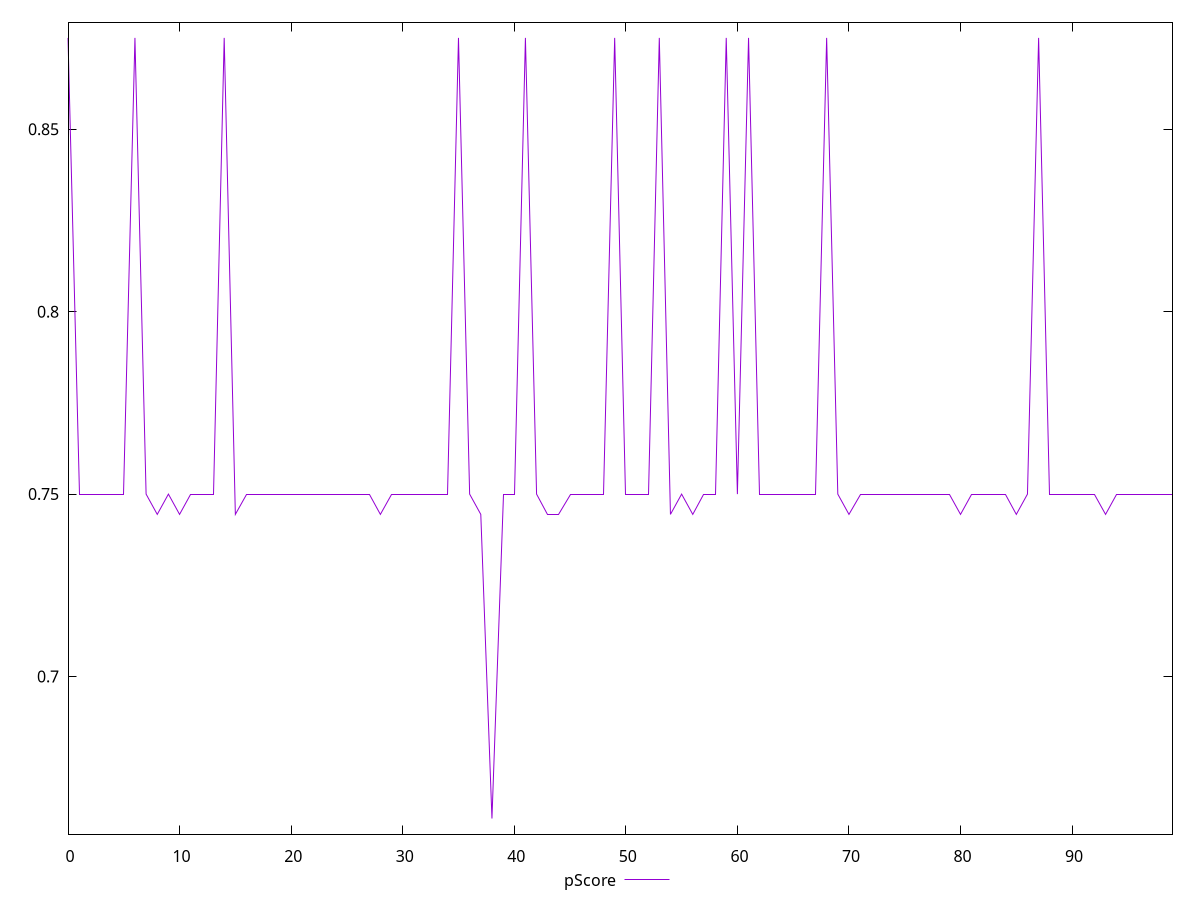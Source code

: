 reset

$pScore <<EOF
0 0.875
1 0.75
2 0.75
3 0.75
4 0.75
5 0.75
6 0.875
7 0.75
8 0.7444444444444445
9 0.75
10 0.7444444444444445
11 0.75
12 0.75
13 0.75
14 0.875
15 0.7444444444444445
16 0.75
17 0.75
18 0.75
19 0.75
20 0.75
21 0.75
22 0.75
23 0.75
24 0.75
25 0.75
26 0.75
27 0.75
28 0.7444444444444445
29 0.75
30 0.75
31 0.75
32 0.75
33 0.75
34 0.75
35 0.875
36 0.75
37 0.7444444444444445
38 0.6611111111111111
39 0.75
40 0.75
41 0.875
42 0.75
43 0.7444444444444445
44 0.7444444444444445
45 0.75
46 0.75
47 0.75
48 0.75
49 0.875
50 0.75
51 0.75
52 0.75
53 0.875
54 0.7444444444444445
55 0.75
56 0.7444444444444445
57 0.75
58 0.75
59 0.875
60 0.75
61 0.875
62 0.75
63 0.75
64 0.75
65 0.75
66 0.75
67 0.75
68 0.875
69 0.75
70 0.7444444444444445
71 0.75
72 0.75
73 0.75
74 0.75
75 0.75
76 0.75
77 0.75
78 0.75
79 0.75
80 0.7444444444444445
81 0.75
82 0.75
83 0.75
84 0.75
85 0.7444444444444445
86 0.75
87 0.875
88 0.75
89 0.75
90 0.75
91 0.75
92 0.75
93 0.7444444444444445
94 0.75
95 0.75
96 0.75
97 0.75
98 0.75
99 0.75
EOF

set key outside below
set xrange [0:99]
set yrange [0.6568333333333333:0.8792777777777778]
set trange [0.6568333333333333:0.8792777777777778]
set terminal svg size 640, 500 enhanced background rgb 'white'
set output "report_00026_2021-02-22T21:38:55.199Z/offscreen-images/samples/pages+cached+noadtech/pScore/values.svg"

plot $pScore title "pScore" with line

reset
